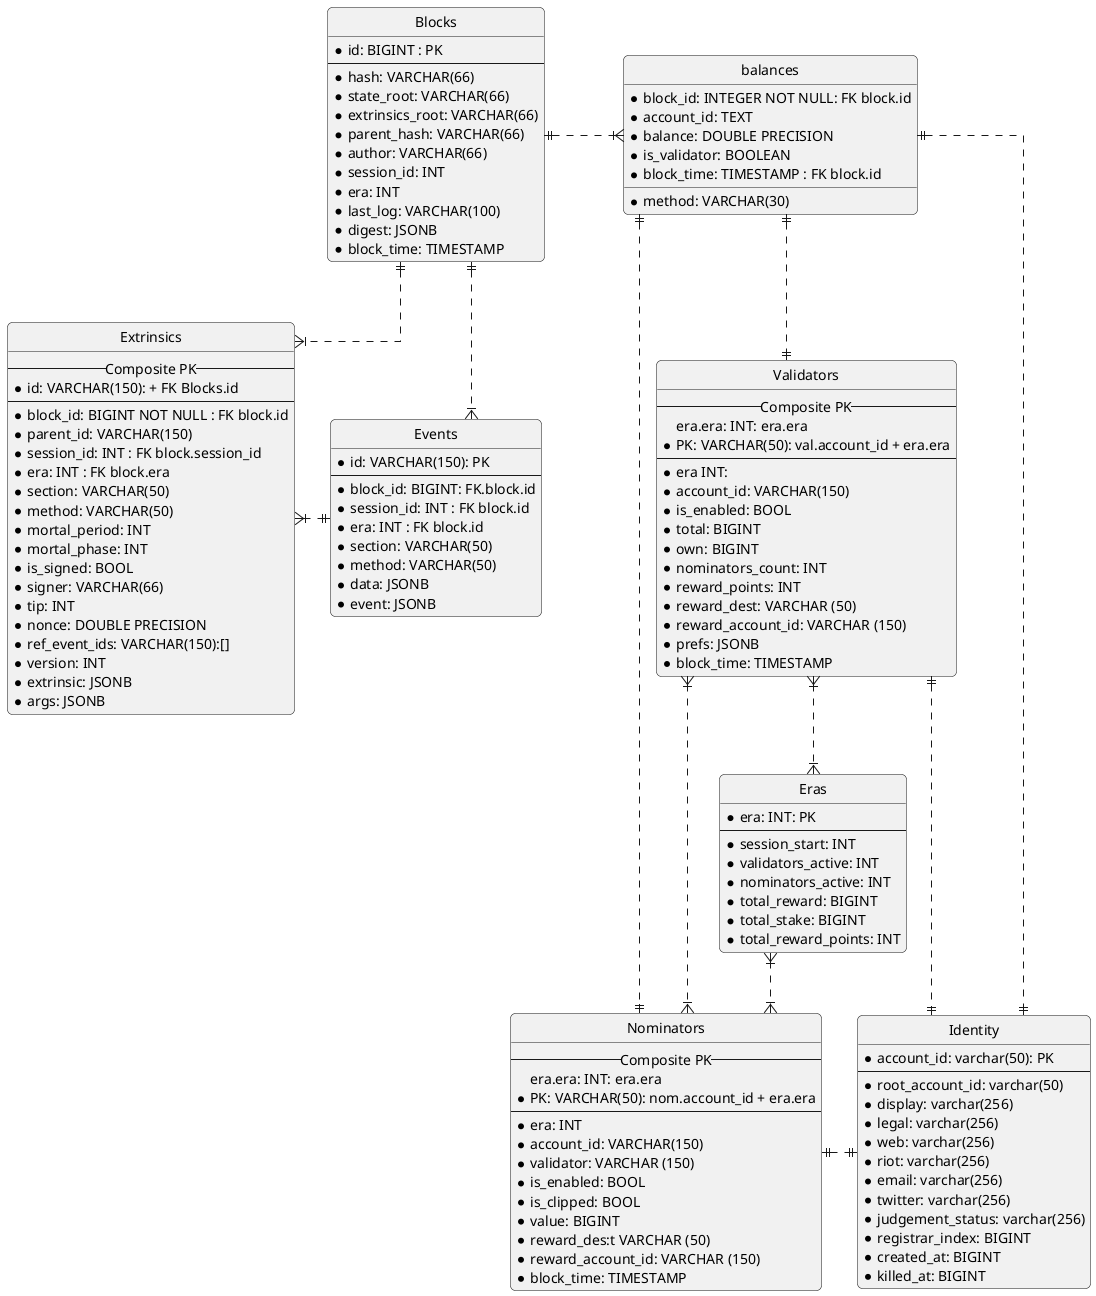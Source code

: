 @startuml ER-diagram

' hIde the spot
hIde circle

' avoId problems with angled crows feet
skinparam {
    Linetype ortho
    Shadowing false
    RoundCorner 10
}

entity "Blocks" as block {
    *id: BIGINT : PK
    --
    *hash: VARCHAR(66)
    *state_root: VARCHAR(66)
    *extrinsics_root: VARCHAR(66)
    *parent_hash: VARCHAR(66)
    *author: VARCHAR(66)
    *session_id: INT
    *era: INT
    *last_log: VARCHAR(100)
    *digest: JSONB
    *block_time: TIMESTAMP
}

entity "Events" as events {
    *id: VARCHAR(150): PK
    --
    *block_id: BIGINT: FK.block.id
    *session_id: INT : FK block.id
    *era: INT : FK block.id
    *section: VARCHAR(50)
    *method: VARCHAR(50)
    *data: JSONB
    *event: JSONB
}

entity "Extrinsics" as ex {
    --Composite PK --
    *id: VARCHAR(150): + FK Blocks.id
    --
    *block_id: BIGINT NOT NULL : FK block.id
    *parent_id: VARCHAR(150)
    *session_id: INT : FK block.session_id
    *era: INT : FK block.era
    *section: VARCHAR(50)
    *method: VARCHAR(50)
    *mortal_period: INT
    *mortal_phase: INT
    *is_signed: BOOL
    *signer: VARCHAR(66)
    *tip: INT
    *nonce: DOUBLE PRECISION
    *ref_event_ids: VARCHAR(150):[]
    *version: INT
    *extrinsic: JSONB
    *args: JSONB
}

entity "Eras" as era {
    *era: INT: PK
    --
    *session_start: INT
    *validators_active: INT
    *nominators_active: INT
    *total_reward: BIGINT
    *total_stake: BIGINT
    *total_reward_points: INT
}

entity "Validators" as val {
    --Composite PK --
    era.era: INT: era.era
    *PK: VARCHAR(50): val.account_id + era.era
    --
    *era INT:
    *account_id: VARCHAR(150)
    *is_enabled: BOOL
    *total: BIGINT
    *own: BIGINT
    *nominators_count: INT
    *reward_points: INT
    *reward_dest: VARCHAR (50)
    *reward_account_id: VARCHAR (150)
    *prefs: JSONB
    *block_time: TIMESTAMP
}

entity "Nominators" as nom {
    --Composite PK --
    era.era: INT: era.era
    *PK: VARCHAR(50): nom.account_id + era.era
    --
    *era: INT
    *account_id: VARCHAR(150)
    *validator: VARCHAR (150)
    *is_enabled: BOOL
    *is_clipped: BOOL
    *value: BIGINT
    *reward_des:t VARCHAR (50)
    *reward_account_id: VARCHAR (150)
    *block_time: TIMESTAMP
}

entity "Identity" as ac {
    *account_id: varchar(50): PK
    --
    *root_account_id: varchar(50)
    *display: varchar(256)
    *legal: varchar(256)
    *web: varchar(256)
    *riot: varchar(256)
    *email: varchar(256)
    *twitter: varchar(256)
    *judgement_status: varchar(256)
    *registrar_index: BIGINT
    *created_at: BIGINT
    *killed_at: BIGINT
}

entity "balances" as balances {
    *block_id: INTEGER NOT NULL: FK block.id
    *account_id: TEXT
    *balance: DOUBLE PRECISION
    *method: VARCHAR(30)
    *is_validator: BOOLEAN
    *block_time: TIMESTAMP : FK block.id
}

nom ||.right.|| ac
era }|..|{ nom
val }|..|{ era
val }|..|{ nom
val ||..|| ac
balances ||..|| ac
balances ||..|| nom
balances ||..|| val
balances }|.left.|| block
' block }|..|| era не вижу явной связи
block ||..|{ events
block ||..|{ ex
ex }|.right.|| events

@enduml
